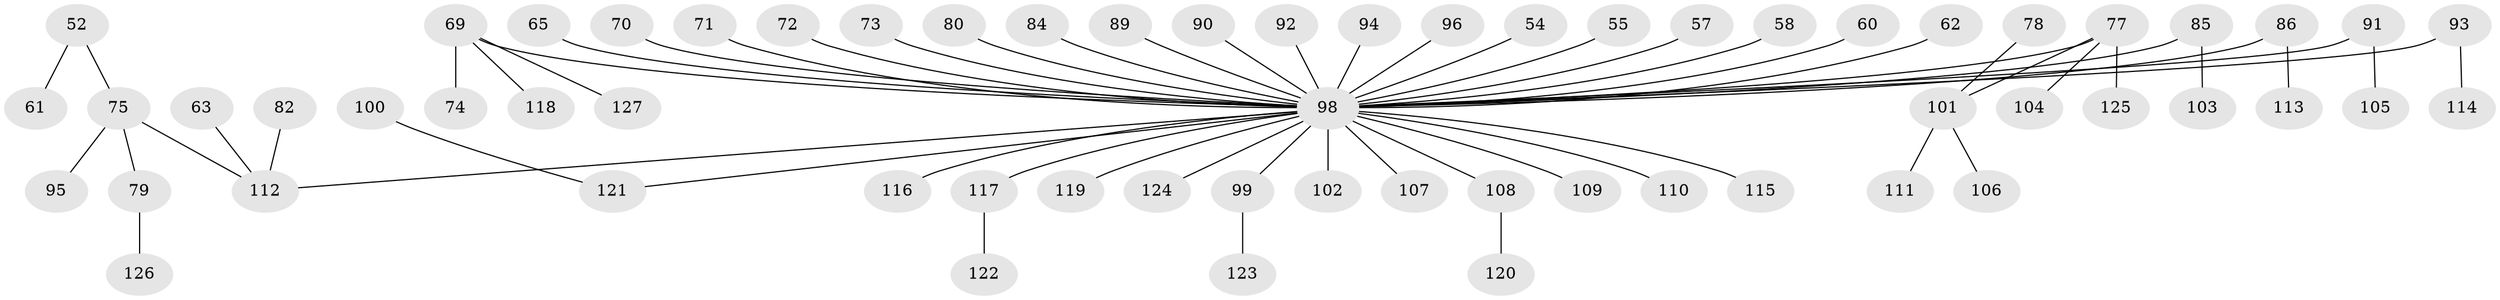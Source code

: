 // original degree distribution, {6: 0.023622047244094488, 5: 0.015748031496062992, 4: 0.03937007874015748, 2: 0.25984251968503935, 3: 0.14173228346456693, 7: 0.023622047244094488, 1: 0.49606299212598426}
// Generated by graph-tools (version 1.1) at 2025/56/03/04/25 21:56:29]
// undirected, 63 vertices, 62 edges
graph export_dot {
graph [start="1"]
  node [color=gray90,style=filled];
  52 [super="+48"];
  54;
  55;
  57;
  58;
  60;
  61;
  62;
  63;
  65;
  69;
  70;
  71;
  72;
  73;
  74;
  75 [super="+43"];
  77 [super="+9"];
  78;
  79;
  80;
  82;
  84;
  85;
  86;
  89 [super="+51"];
  90;
  91;
  92;
  93;
  94;
  95;
  96;
  98 [super="+26+39+50+76+81+29+87+21+67+27+33+34+66+38+46+42+68+47+88+97+53"];
  99;
  100;
  101 [super="+36"];
  102;
  103;
  104;
  105;
  106;
  107;
  108;
  109;
  110;
  111;
  112 [super="+37"];
  113;
  114;
  115;
  116;
  117;
  118;
  119;
  120;
  121 [super="+83"];
  122;
  123;
  124;
  125;
  126;
  127;
  52 -- 61;
  52 -- 75;
  54 -- 98;
  55 -- 98;
  57 -- 98;
  58 -- 98;
  60 -- 98;
  62 -- 98;
  63 -- 112;
  65 -- 98;
  69 -- 74;
  69 -- 118;
  69 -- 127;
  69 -- 98;
  70 -- 98;
  71 -- 98;
  72 -- 98;
  73 -- 98;
  75 -- 79;
  75 -- 95;
  75 -- 112;
  77 -- 104;
  77 -- 125;
  77 -- 101;
  77 -- 98;
  78 -- 101;
  79 -- 126;
  80 -- 98;
  82 -- 112;
  84 -- 98;
  85 -- 103;
  85 -- 98;
  86 -- 113;
  86 -- 98;
  89 -- 98;
  90 -- 98;
  91 -- 105;
  91 -- 98;
  92 -- 98;
  93 -- 114;
  93 -- 98;
  94 -- 98;
  96 -- 98;
  98 -- 110;
  98 -- 115;
  98 -- 117;
  98 -- 119;
  98 -- 124;
  98 -- 108;
  98 -- 121;
  98 -- 107;
  98 -- 102;
  98 -- 112;
  98 -- 109;
  98 -- 99;
  98 -- 116;
  99 -- 123;
  100 -- 121;
  101 -- 106;
  101 -- 111;
  108 -- 120;
  117 -- 122;
}
